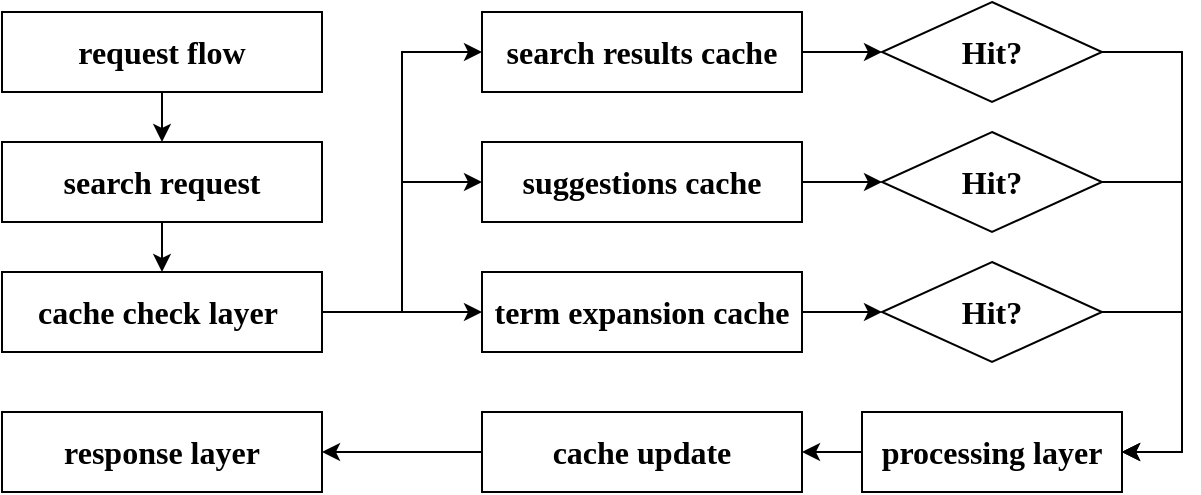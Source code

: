 <mxfile version="26.2.13">
  <diagram name="Page-1" id="ycNkIfQfa3EQYFzKcPCV">
    <mxGraphModel dx="1684" dy="1895" grid="1" gridSize="10" guides="1" tooltips="1" connect="1" arrows="1" fold="1" page="1" pageScale="1" pageWidth="827" pageHeight="1169" math="0" shadow="0">
      <root>
        <mxCell id="0" />
        <mxCell id="1" parent="0" />
        <mxCell id="D3K9SD8aa1zsSKhU3Yr1-21" value="" style="edgeStyle=orthogonalEdgeStyle;rounded=0;orthogonalLoop=1;jettySize=auto;html=1;entryX=0.5;entryY=0;entryDx=0;entryDy=0;" edge="1" parent="1" source="D3K9SD8aa1zsSKhU3Yr1-22" target="D3K9SD8aa1zsSKhU3Yr1-61">
          <mxGeometry relative="1" as="geometry">
            <mxPoint x="-310" y="-480" as="targetPoint" />
          </mxGeometry>
        </mxCell>
        <mxCell id="D3K9SD8aa1zsSKhU3Yr1-22" value="&lt;font style=&quot;font-size: 16px;&quot; face=&quot;Garamond&quot;&gt;&lt;b&gt;request flow&lt;/b&gt;&lt;/font&gt;" style="rounded=0;whiteSpace=wrap;html=1;" vertex="1" parent="1">
          <mxGeometry x="-390" y="-540" width="160" height="40" as="geometry" />
        </mxCell>
        <mxCell id="D3K9SD8aa1zsSKhU3Yr1-78" style="edgeStyle=orthogonalEdgeStyle;rounded=0;orthogonalLoop=1;jettySize=auto;html=1;exitX=0.5;exitY=1;exitDx=0;exitDy=0;entryX=0.5;entryY=0;entryDx=0;entryDy=0;" edge="1" parent="1" source="D3K9SD8aa1zsSKhU3Yr1-61" target="D3K9SD8aa1zsSKhU3Yr1-62">
          <mxGeometry relative="1" as="geometry" />
        </mxCell>
        <mxCell id="D3K9SD8aa1zsSKhU3Yr1-61" value="&lt;font style=&quot;font-size: 16px;&quot; face=&quot;Garamond&quot;&gt;&lt;b&gt;search request&lt;/b&gt;&lt;/font&gt;" style="rounded=0;whiteSpace=wrap;html=1;" vertex="1" parent="1">
          <mxGeometry x="-390" y="-475" width="160" height="40" as="geometry" />
        </mxCell>
        <mxCell id="D3K9SD8aa1zsSKhU3Yr1-67" style="edgeStyle=orthogonalEdgeStyle;rounded=0;orthogonalLoop=1;jettySize=auto;html=1;exitX=1;exitY=0.5;exitDx=0;exitDy=0;entryX=0;entryY=0.5;entryDx=0;entryDy=0;" edge="1" parent="1" source="D3K9SD8aa1zsSKhU3Yr1-62" target="D3K9SD8aa1zsSKhU3Yr1-64">
          <mxGeometry relative="1" as="geometry" />
        </mxCell>
        <mxCell id="D3K9SD8aa1zsSKhU3Yr1-68" style="edgeStyle=orthogonalEdgeStyle;rounded=0;orthogonalLoop=1;jettySize=auto;html=1;exitX=1;exitY=0.5;exitDx=0;exitDy=0;entryX=0;entryY=0.5;entryDx=0;entryDy=0;" edge="1" parent="1" source="D3K9SD8aa1zsSKhU3Yr1-62" target="D3K9SD8aa1zsSKhU3Yr1-66">
          <mxGeometry relative="1" as="geometry" />
        </mxCell>
        <mxCell id="D3K9SD8aa1zsSKhU3Yr1-69" style="edgeStyle=orthogonalEdgeStyle;rounded=0;orthogonalLoop=1;jettySize=auto;html=1;exitX=1;exitY=0.5;exitDx=0;exitDy=0;entryX=0;entryY=0.5;entryDx=0;entryDy=0;" edge="1" parent="1" source="D3K9SD8aa1zsSKhU3Yr1-62" target="D3K9SD8aa1zsSKhU3Yr1-65">
          <mxGeometry relative="1" as="geometry" />
        </mxCell>
        <mxCell id="D3K9SD8aa1zsSKhU3Yr1-62" value="&lt;font style=&quot;font-size: 16px;&quot; face=&quot;Garamond&quot;&gt;&lt;b&gt;cache check layer&amp;nbsp;&lt;/b&gt;&lt;/font&gt;" style="rounded=0;whiteSpace=wrap;html=1;" vertex="1" parent="1">
          <mxGeometry x="-390" y="-410" width="160" height="40" as="geometry" />
        </mxCell>
        <mxCell id="D3K9SD8aa1zsSKhU3Yr1-73" style="edgeStyle=orthogonalEdgeStyle;rounded=0;orthogonalLoop=1;jettySize=auto;html=1;exitX=1;exitY=0.5;exitDx=0;exitDy=0;entryX=0;entryY=0.5;entryDx=0;entryDy=0;" edge="1" parent="1" source="D3K9SD8aa1zsSKhU3Yr1-64" target="D3K9SD8aa1zsSKhU3Yr1-70">
          <mxGeometry relative="1" as="geometry" />
        </mxCell>
        <mxCell id="D3K9SD8aa1zsSKhU3Yr1-64" value="&lt;font style=&quot;font-size: 16px;&quot; face=&quot;Garamond&quot;&gt;&lt;b&gt;search results cache&lt;/b&gt;&lt;/font&gt;" style="rounded=0;whiteSpace=wrap;html=1;" vertex="1" parent="1">
          <mxGeometry x="-150" y="-540" width="160" height="40" as="geometry" />
        </mxCell>
        <mxCell id="D3K9SD8aa1zsSKhU3Yr1-75" style="edgeStyle=orthogonalEdgeStyle;rounded=0;orthogonalLoop=1;jettySize=auto;html=1;exitX=1;exitY=0.5;exitDx=0;exitDy=0;entryX=0;entryY=0.5;entryDx=0;entryDy=0;" edge="1" parent="1" source="D3K9SD8aa1zsSKhU3Yr1-65" target="D3K9SD8aa1zsSKhU3Yr1-71">
          <mxGeometry relative="1" as="geometry" />
        </mxCell>
        <mxCell id="D3K9SD8aa1zsSKhU3Yr1-65" value="&lt;font style=&quot;font-size: 16px;&quot; face=&quot;Garamond&quot;&gt;&lt;b&gt;term expansion cache&lt;/b&gt;&lt;/font&gt;" style="rounded=0;whiteSpace=wrap;html=1;" vertex="1" parent="1">
          <mxGeometry x="-150" y="-410" width="160" height="40" as="geometry" />
        </mxCell>
        <mxCell id="D3K9SD8aa1zsSKhU3Yr1-74" style="edgeStyle=orthogonalEdgeStyle;rounded=0;orthogonalLoop=1;jettySize=auto;html=1;exitX=1;exitY=0.5;exitDx=0;exitDy=0;entryX=0;entryY=0.5;entryDx=0;entryDy=0;" edge="1" parent="1" source="D3K9SD8aa1zsSKhU3Yr1-66" target="D3K9SD8aa1zsSKhU3Yr1-72">
          <mxGeometry relative="1" as="geometry" />
        </mxCell>
        <mxCell id="D3K9SD8aa1zsSKhU3Yr1-66" value="&lt;font style=&quot;font-size: 16px;&quot; face=&quot;Garamond&quot;&gt;&lt;b&gt;suggestions cache&lt;/b&gt;&lt;/font&gt;" style="rounded=0;whiteSpace=wrap;html=1;" vertex="1" parent="1">
          <mxGeometry x="-150" y="-475" width="160" height="40" as="geometry" />
        </mxCell>
        <mxCell id="D3K9SD8aa1zsSKhU3Yr1-80" style="edgeStyle=orthogonalEdgeStyle;rounded=0;orthogonalLoop=1;jettySize=auto;html=1;exitX=1;exitY=0.5;exitDx=0;exitDy=0;entryX=1;entryY=0.5;entryDx=0;entryDy=0;" edge="1" parent="1" source="D3K9SD8aa1zsSKhU3Yr1-70" target="D3K9SD8aa1zsSKhU3Yr1-79">
          <mxGeometry relative="1" as="geometry">
            <Array as="points">
              <mxPoint x="200" y="-520" />
              <mxPoint x="200" y="-320" />
            </Array>
          </mxGeometry>
        </mxCell>
        <mxCell id="D3K9SD8aa1zsSKhU3Yr1-70" value="&lt;font face=&quot;Garamond&quot;&gt;&lt;span style=&quot;font-size: 16px;&quot;&gt;&lt;b&gt;Hit?&lt;/b&gt;&lt;/span&gt;&lt;/font&gt;" style="rhombus;whiteSpace=wrap;html=1;" vertex="1" parent="1">
          <mxGeometry x="50" y="-545" width="110" height="50" as="geometry" />
        </mxCell>
        <mxCell id="D3K9SD8aa1zsSKhU3Yr1-82" style="edgeStyle=orthogonalEdgeStyle;rounded=0;orthogonalLoop=1;jettySize=auto;html=1;exitX=1;exitY=0.5;exitDx=0;exitDy=0;entryX=1;entryY=0.5;entryDx=0;entryDy=0;" edge="1" parent="1" source="D3K9SD8aa1zsSKhU3Yr1-71" target="D3K9SD8aa1zsSKhU3Yr1-79">
          <mxGeometry relative="1" as="geometry">
            <Array as="points">
              <mxPoint x="200" y="-390" />
              <mxPoint x="200" y="-320" />
            </Array>
          </mxGeometry>
        </mxCell>
        <mxCell id="D3K9SD8aa1zsSKhU3Yr1-71" value="&lt;font face=&quot;Garamond&quot;&gt;&lt;span style=&quot;font-size: 16px;&quot;&gt;&lt;b&gt;Hit?&lt;/b&gt;&lt;/span&gt;&lt;/font&gt;" style="rhombus;whiteSpace=wrap;html=1;" vertex="1" parent="1">
          <mxGeometry x="50" y="-415" width="110" height="50" as="geometry" />
        </mxCell>
        <mxCell id="D3K9SD8aa1zsSKhU3Yr1-81" style="edgeStyle=orthogonalEdgeStyle;rounded=0;orthogonalLoop=1;jettySize=auto;html=1;exitX=1;exitY=0.5;exitDx=0;exitDy=0;entryX=1;entryY=0.5;entryDx=0;entryDy=0;" edge="1" parent="1" source="D3K9SD8aa1zsSKhU3Yr1-72" target="D3K9SD8aa1zsSKhU3Yr1-79">
          <mxGeometry relative="1" as="geometry">
            <Array as="points">
              <mxPoint x="200" y="-455" />
              <mxPoint x="200" y="-320" />
            </Array>
          </mxGeometry>
        </mxCell>
        <mxCell id="D3K9SD8aa1zsSKhU3Yr1-72" value="&lt;font face=&quot;Garamond&quot;&gt;&lt;span style=&quot;font-size: 16px;&quot;&gt;&lt;b&gt;Hit?&lt;/b&gt;&lt;/span&gt;&lt;/font&gt;" style="rhombus;whiteSpace=wrap;html=1;" vertex="1" parent="1">
          <mxGeometry x="50" y="-480" width="110" height="50" as="geometry" />
        </mxCell>
        <mxCell id="D3K9SD8aa1zsSKhU3Yr1-84" style="edgeStyle=orthogonalEdgeStyle;rounded=0;orthogonalLoop=1;jettySize=auto;html=1;exitX=0;exitY=0.5;exitDx=0;exitDy=0;entryX=1;entryY=0.5;entryDx=0;entryDy=0;" edge="1" parent="1" source="D3K9SD8aa1zsSKhU3Yr1-79" target="D3K9SD8aa1zsSKhU3Yr1-83">
          <mxGeometry relative="1" as="geometry" />
        </mxCell>
        <mxCell id="D3K9SD8aa1zsSKhU3Yr1-79" value="&lt;font style=&quot;font-size: 16px;&quot; face=&quot;Garamond&quot;&gt;&lt;b&gt;processing layer&lt;/b&gt;&lt;/font&gt;" style="rounded=0;whiteSpace=wrap;html=1;" vertex="1" parent="1">
          <mxGeometry x="40" y="-340" width="130" height="40" as="geometry" />
        </mxCell>
        <mxCell id="D3K9SD8aa1zsSKhU3Yr1-86" style="edgeStyle=orthogonalEdgeStyle;rounded=0;orthogonalLoop=1;jettySize=auto;html=1;exitX=0;exitY=0.5;exitDx=0;exitDy=0;entryX=1;entryY=0.5;entryDx=0;entryDy=0;" edge="1" parent="1" source="D3K9SD8aa1zsSKhU3Yr1-83" target="D3K9SD8aa1zsSKhU3Yr1-85">
          <mxGeometry relative="1" as="geometry" />
        </mxCell>
        <mxCell id="D3K9SD8aa1zsSKhU3Yr1-83" value="&lt;font style=&quot;font-size: 16px;&quot; face=&quot;Garamond&quot;&gt;&lt;b&gt;cache update&lt;/b&gt;&lt;/font&gt;" style="rounded=0;whiteSpace=wrap;html=1;" vertex="1" parent="1">
          <mxGeometry x="-150" y="-340" width="160" height="40" as="geometry" />
        </mxCell>
        <mxCell id="D3K9SD8aa1zsSKhU3Yr1-85" value="&lt;font style=&quot;font-size: 16px;&quot; face=&quot;Garamond&quot;&gt;&lt;b&gt;response layer&lt;/b&gt;&lt;/font&gt;" style="rounded=0;whiteSpace=wrap;html=1;" vertex="1" parent="1">
          <mxGeometry x="-390" y="-340" width="160" height="40" as="geometry" />
        </mxCell>
      </root>
    </mxGraphModel>
  </diagram>
</mxfile>
